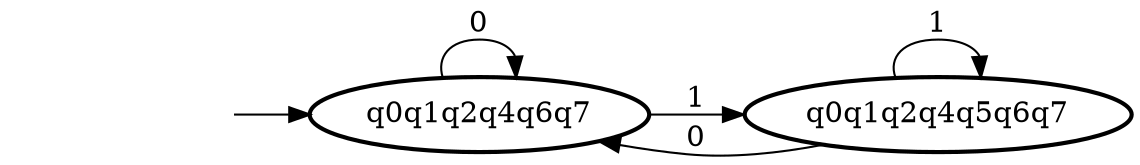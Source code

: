 digraph af11  { rankdir=LR;
	_invisible [style="invis"];
	q0q1q2q4q6q7 [penwidth="2"];
	q0q1q2q4q5q6q7 [penwidth="2"];
	_invisible -> q0q1q2q4q6q7 ;
	q0q1q2q4q6q7 -> q0q1q2q4q6q7 [label="0"];
	q0q1q2q4q6q7 -> q0q1q2q4q5q6q7 [label="1"];
	q0q1q2q4q5q6q7 -> q0q1q2q4q6q7 [label="0"];
	q0q1q2q4q5q6q7 -> q0q1q2q4q5q6q7 [label="1"];
}
